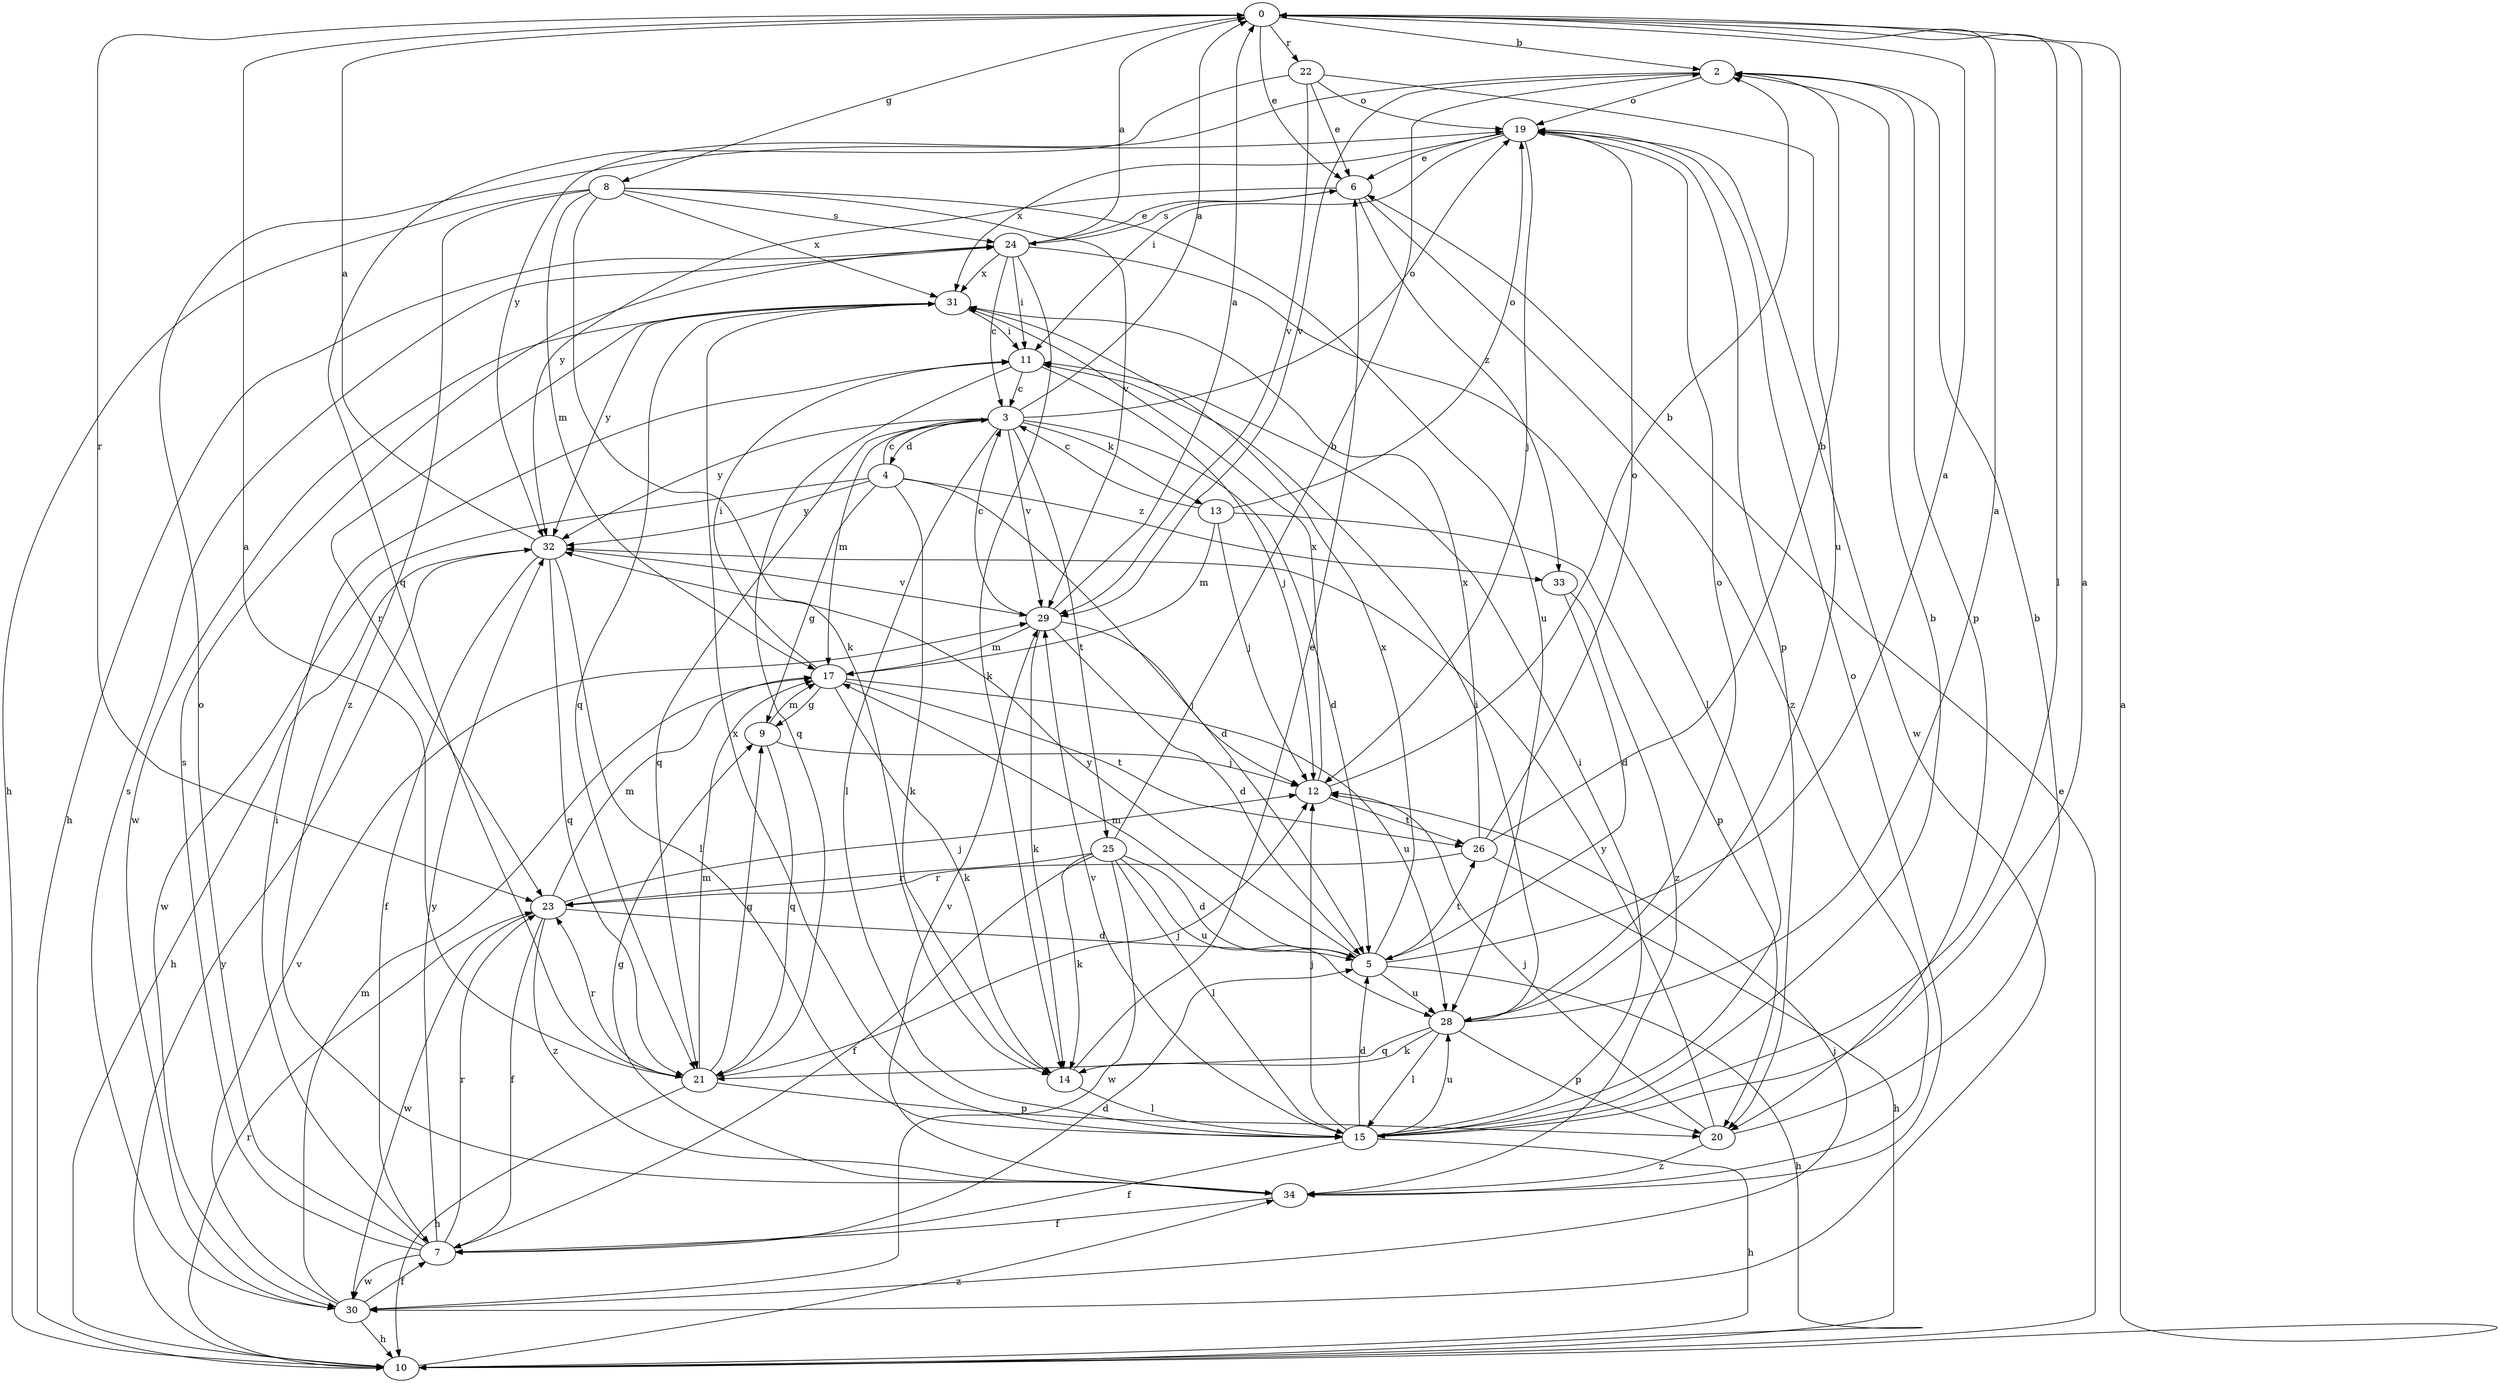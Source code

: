 strict digraph  {
0;
2;
3;
4;
5;
6;
7;
8;
9;
10;
11;
12;
13;
14;
15;
17;
19;
20;
21;
22;
23;
24;
25;
26;
28;
29;
30;
31;
32;
33;
34;
0 -> 2  [label=b];
0 -> 6  [label=e];
0 -> 8  [label=g];
0 -> 15  [label=l];
0 -> 22  [label=r];
0 -> 23  [label=r];
2 -> 19  [label=o];
2 -> 20  [label=p];
2 -> 29  [label=v];
2 -> 32  [label=y];
3 -> 0  [label=a];
3 -> 4  [label=d];
3 -> 5  [label=d];
3 -> 13  [label=k];
3 -> 15  [label=l];
3 -> 17  [label=m];
3 -> 19  [label=o];
3 -> 21  [label=q];
3 -> 25  [label=t];
3 -> 29  [label=v];
3 -> 32  [label=y];
4 -> 3  [label=c];
4 -> 5  [label=d];
4 -> 9  [label=g];
4 -> 14  [label=k];
4 -> 30  [label=w];
4 -> 32  [label=y];
4 -> 33  [label=z];
5 -> 0  [label=a];
5 -> 10  [label=h];
5 -> 17  [label=m];
5 -> 26  [label=t];
5 -> 28  [label=u];
5 -> 31  [label=x];
5 -> 32  [label=y];
6 -> 24  [label=s];
6 -> 32  [label=y];
6 -> 33  [label=z];
6 -> 34  [label=z];
7 -> 5  [label=d];
7 -> 11  [label=i];
7 -> 19  [label=o];
7 -> 23  [label=r];
7 -> 24  [label=s];
7 -> 30  [label=w];
7 -> 32  [label=y];
8 -> 10  [label=h];
8 -> 14  [label=k];
8 -> 17  [label=m];
8 -> 24  [label=s];
8 -> 28  [label=u];
8 -> 29  [label=v];
8 -> 31  [label=x];
8 -> 34  [label=z];
9 -> 12  [label=j];
9 -> 17  [label=m];
9 -> 21  [label=q];
10 -> 0  [label=a];
10 -> 6  [label=e];
10 -> 23  [label=r];
10 -> 32  [label=y];
10 -> 34  [label=z];
11 -> 3  [label=c];
11 -> 12  [label=j];
11 -> 21  [label=q];
12 -> 2  [label=b];
12 -> 26  [label=t];
12 -> 31  [label=x];
13 -> 3  [label=c];
13 -> 12  [label=j];
13 -> 17  [label=m];
13 -> 19  [label=o];
13 -> 20  [label=p];
14 -> 6  [label=e];
14 -> 15  [label=l];
15 -> 0  [label=a];
15 -> 2  [label=b];
15 -> 5  [label=d];
15 -> 7  [label=f];
15 -> 10  [label=h];
15 -> 11  [label=i];
15 -> 12  [label=j];
15 -> 28  [label=u];
15 -> 29  [label=v];
15 -> 31  [label=x];
17 -> 9  [label=g];
17 -> 11  [label=i];
17 -> 14  [label=k];
17 -> 26  [label=t];
17 -> 28  [label=u];
19 -> 6  [label=e];
19 -> 11  [label=i];
19 -> 12  [label=j];
19 -> 20  [label=p];
19 -> 30  [label=w];
19 -> 31  [label=x];
20 -> 2  [label=b];
20 -> 12  [label=j];
20 -> 32  [label=y];
20 -> 34  [label=z];
21 -> 0  [label=a];
21 -> 9  [label=g];
21 -> 10  [label=h];
21 -> 12  [label=j];
21 -> 17  [label=m];
21 -> 20  [label=p];
21 -> 23  [label=r];
22 -> 6  [label=e];
22 -> 19  [label=o];
22 -> 21  [label=q];
22 -> 28  [label=u];
22 -> 29  [label=v];
23 -> 5  [label=d];
23 -> 7  [label=f];
23 -> 12  [label=j];
23 -> 17  [label=m];
23 -> 30  [label=w];
23 -> 34  [label=z];
24 -> 0  [label=a];
24 -> 3  [label=c];
24 -> 6  [label=e];
24 -> 10  [label=h];
24 -> 11  [label=i];
24 -> 14  [label=k];
24 -> 15  [label=l];
24 -> 31  [label=x];
25 -> 2  [label=b];
25 -> 5  [label=d];
25 -> 7  [label=f];
25 -> 14  [label=k];
25 -> 15  [label=l];
25 -> 23  [label=r];
25 -> 28  [label=u];
25 -> 30  [label=w];
26 -> 2  [label=b];
26 -> 10  [label=h];
26 -> 19  [label=o];
26 -> 23  [label=r];
26 -> 31  [label=x];
28 -> 0  [label=a];
28 -> 11  [label=i];
28 -> 14  [label=k];
28 -> 15  [label=l];
28 -> 19  [label=o];
28 -> 20  [label=p];
28 -> 21  [label=q];
29 -> 0  [label=a];
29 -> 3  [label=c];
29 -> 5  [label=d];
29 -> 12  [label=j];
29 -> 14  [label=k];
29 -> 17  [label=m];
30 -> 7  [label=f];
30 -> 10  [label=h];
30 -> 12  [label=j];
30 -> 17  [label=m];
30 -> 24  [label=s];
30 -> 29  [label=v];
31 -> 11  [label=i];
31 -> 21  [label=q];
31 -> 23  [label=r];
31 -> 30  [label=w];
31 -> 32  [label=y];
32 -> 0  [label=a];
32 -> 7  [label=f];
32 -> 10  [label=h];
32 -> 15  [label=l];
32 -> 21  [label=q];
32 -> 29  [label=v];
33 -> 5  [label=d];
33 -> 34  [label=z];
34 -> 7  [label=f];
34 -> 9  [label=g];
34 -> 19  [label=o];
34 -> 29  [label=v];
}
